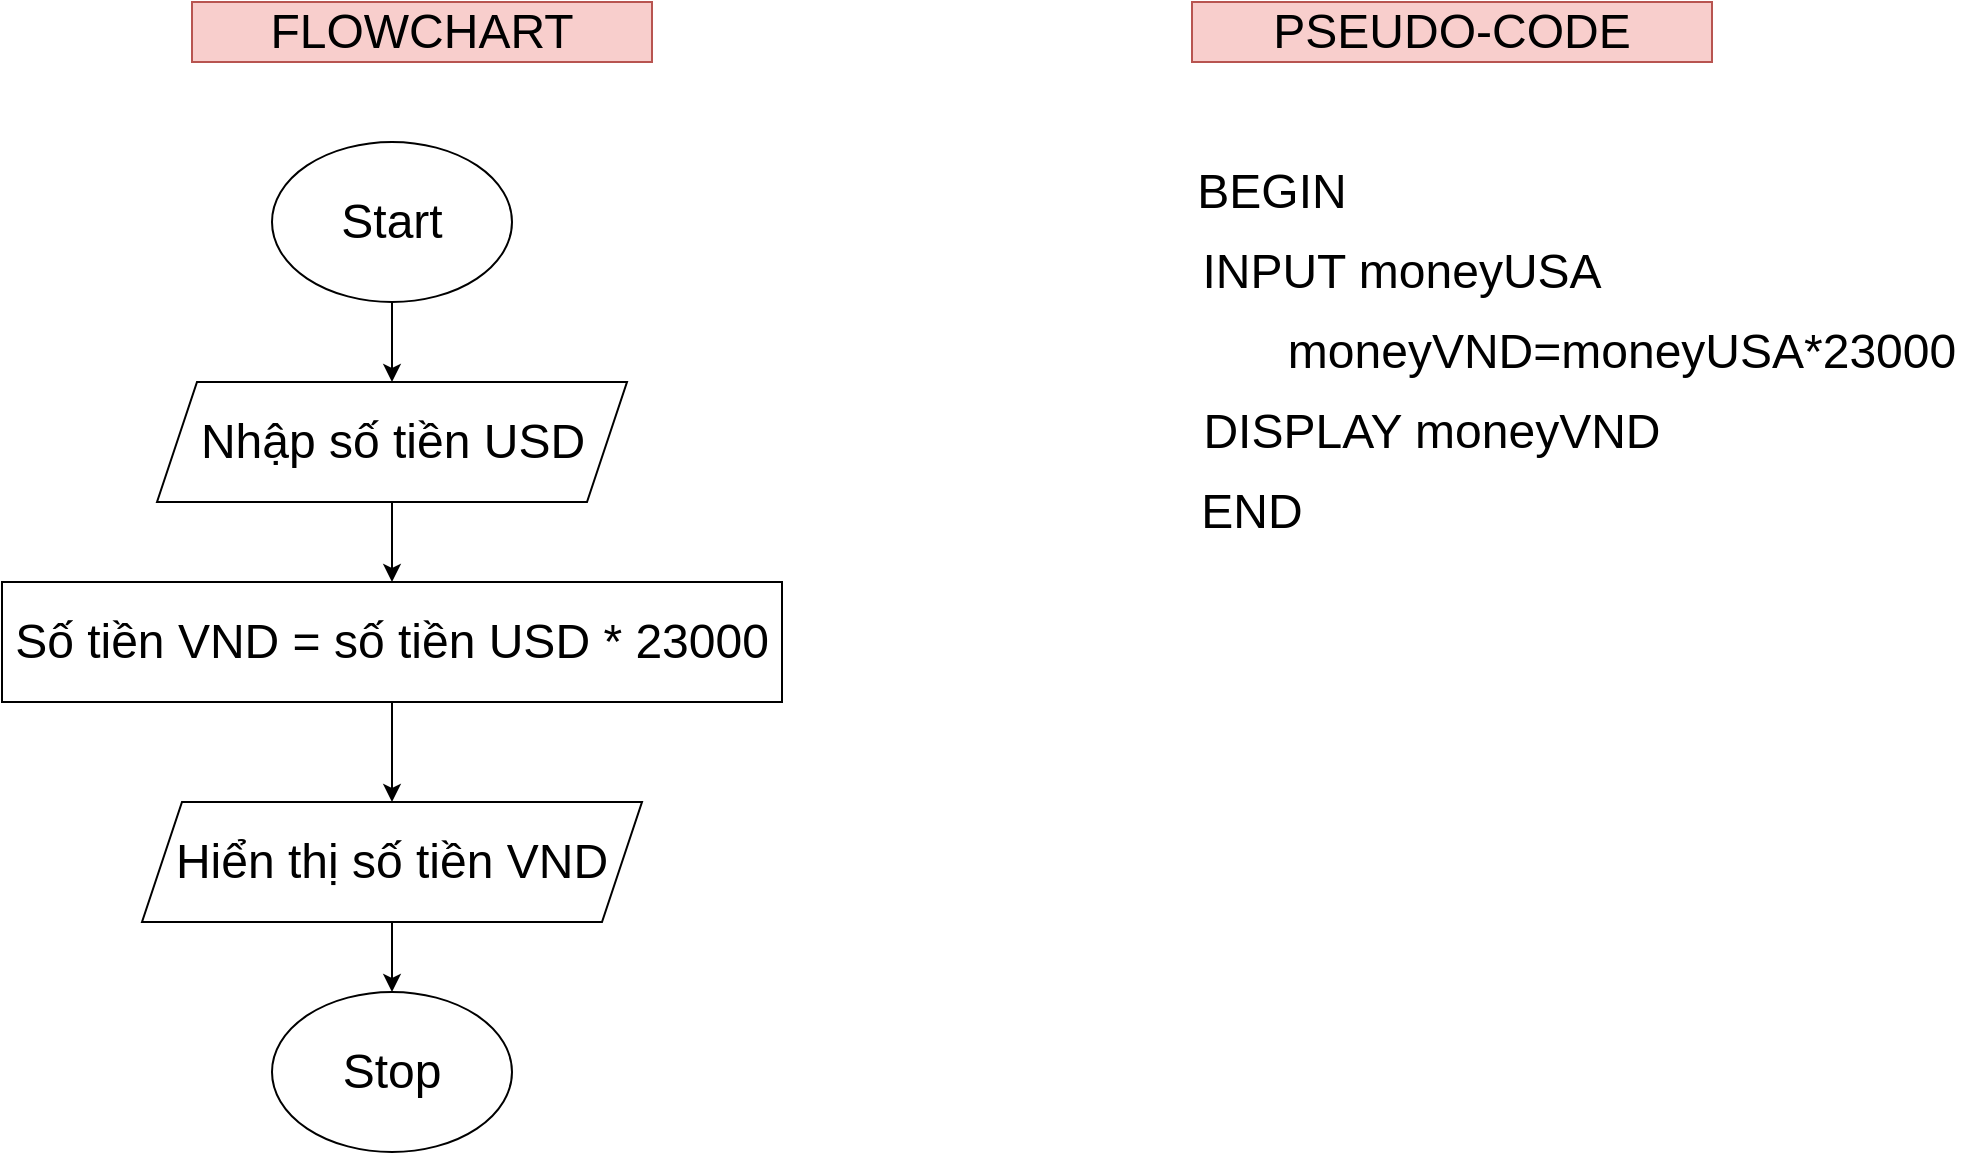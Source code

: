 <mxfile version="20.2.2" type="device"><diagram id="-1T9oglx6ZNgVgQ6gRqZ" name="Trang-1"><mxGraphModel dx="782" dy="460" grid="1" gridSize="10" guides="1" tooltips="1" connect="1" arrows="1" fold="1" page="1" pageScale="1" pageWidth="827" pageHeight="1169" math="0" shadow="0"><root><mxCell id="0"/><mxCell id="1" parent="0"/><mxCell id="HkTU6pQe9bTDyAF-CsgQ-1" value="&lt;font style=&quot;font-size: 24px;&quot;&gt;Start&lt;/font&gt;" style="ellipse;whiteSpace=wrap;html=1;" vertex="1" parent="1"><mxGeometry x="140" y="80" width="120" height="80" as="geometry"/></mxCell><mxCell id="HkTU6pQe9bTDyAF-CsgQ-2" value="Nhập số tiền USD" style="shape=parallelogram;perimeter=parallelogramPerimeter;whiteSpace=wrap;html=1;fixedSize=1;fontSize=24;" vertex="1" parent="1"><mxGeometry x="82.5" y="200" width="235" height="60" as="geometry"/></mxCell><mxCell id="HkTU6pQe9bTDyAF-CsgQ-3" value="Số tiền VND = số tiền USD * 23000" style="rounded=0;whiteSpace=wrap;html=1;fontSize=24;" vertex="1" parent="1"><mxGeometry x="5" y="300" width="390" height="60" as="geometry"/></mxCell><mxCell id="HkTU6pQe9bTDyAF-CsgQ-4" value="Hiển thị số tiền VND" style="shape=parallelogram;perimeter=parallelogramPerimeter;whiteSpace=wrap;html=1;fixedSize=1;fontSize=24;" vertex="1" parent="1"><mxGeometry x="75" y="410" width="250" height="60" as="geometry"/></mxCell><mxCell id="HkTU6pQe9bTDyAF-CsgQ-5" value="Stop" style="ellipse;whiteSpace=wrap;html=1;fontSize=24;" vertex="1" parent="1"><mxGeometry x="140" y="505" width="120" height="80" as="geometry"/></mxCell><mxCell id="HkTU6pQe9bTDyAF-CsgQ-6" value="" style="endArrow=classic;html=1;rounded=0;fontSize=24;exitX=0.5;exitY=1;exitDx=0;exitDy=0;entryX=0.5;entryY=0;entryDx=0;entryDy=0;" edge="1" parent="1" source="HkTU6pQe9bTDyAF-CsgQ-1" target="HkTU6pQe9bTDyAF-CsgQ-2"><mxGeometry width="50" height="50" relative="1" as="geometry"><mxPoint x="240" y="270" as="sourcePoint"/><mxPoint x="290" y="220" as="targetPoint"/></mxGeometry></mxCell><mxCell id="HkTU6pQe9bTDyAF-CsgQ-7" value="" style="endArrow=classic;html=1;rounded=0;fontSize=24;exitX=0.5;exitY=1;exitDx=0;exitDy=0;entryX=0.5;entryY=0;entryDx=0;entryDy=0;" edge="1" parent="1" source="HkTU6pQe9bTDyAF-CsgQ-2" target="HkTU6pQe9bTDyAF-CsgQ-3"><mxGeometry width="50" height="50" relative="1" as="geometry"><mxPoint x="240" y="270" as="sourcePoint"/><mxPoint x="290" y="220" as="targetPoint"/></mxGeometry></mxCell><mxCell id="HkTU6pQe9bTDyAF-CsgQ-8" value="" style="endArrow=classic;html=1;rounded=0;fontSize=24;exitX=0.5;exitY=1;exitDx=0;exitDy=0;entryX=0.5;entryY=0;entryDx=0;entryDy=0;" edge="1" parent="1" source="HkTU6pQe9bTDyAF-CsgQ-3" target="HkTU6pQe9bTDyAF-CsgQ-4"><mxGeometry width="50" height="50" relative="1" as="geometry"><mxPoint x="240" y="270" as="sourcePoint"/><mxPoint x="290" y="220" as="targetPoint"/></mxGeometry></mxCell><mxCell id="HkTU6pQe9bTDyAF-CsgQ-9" value="" style="endArrow=classic;html=1;rounded=0;fontSize=24;exitX=0.5;exitY=1;exitDx=0;exitDy=0;entryX=0.5;entryY=0;entryDx=0;entryDy=0;" edge="1" parent="1" source="HkTU6pQe9bTDyAF-CsgQ-4" target="HkTU6pQe9bTDyAF-CsgQ-5"><mxGeometry width="50" height="50" relative="1" as="geometry"><mxPoint x="240" y="470" as="sourcePoint"/><mxPoint x="290" y="420" as="targetPoint"/></mxGeometry></mxCell><mxCell id="HkTU6pQe9bTDyAF-CsgQ-10" value="BEGIN" style="text;html=1;strokeColor=none;fillColor=none;align=center;verticalAlign=middle;whiteSpace=wrap;rounded=0;fontSize=24;" vertex="1" parent="1"><mxGeometry x="610" y="90" width="60" height="30" as="geometry"/></mxCell><mxCell id="HkTU6pQe9bTDyAF-CsgQ-12" value="INPUT moneyUSA" style="text;html=1;strokeColor=none;fillColor=none;align=center;verticalAlign=middle;whiteSpace=wrap;rounded=0;fontSize=24;" vertex="1" parent="1"><mxGeometry x="570" y="130" width="270" height="30" as="geometry"/></mxCell><mxCell id="HkTU6pQe9bTDyAF-CsgQ-13" value="DISPLAY moneyVND" style="text;html=1;strokeColor=none;fillColor=none;align=center;verticalAlign=middle;whiteSpace=wrap;rounded=0;fontSize=24;" vertex="1" parent="1"><mxGeometry x="600" y="210" width="240" height="30" as="geometry"/></mxCell><mxCell id="HkTU6pQe9bTDyAF-CsgQ-14" value="moneyVND=moneyUSA*23000" style="text;html=1;strokeColor=none;fillColor=none;align=center;verticalAlign=middle;whiteSpace=wrap;rounded=0;fontSize=24;" vertex="1" parent="1"><mxGeometry x="640" y="170" width="350" height="30" as="geometry"/></mxCell><mxCell id="HkTU6pQe9bTDyAF-CsgQ-15" value="END" style="text;html=1;strokeColor=none;fillColor=none;align=center;verticalAlign=middle;whiteSpace=wrap;rounded=0;fontSize=24;" vertex="1" parent="1"><mxGeometry x="600" y="250" width="60" height="30" as="geometry"/></mxCell><mxCell id="HkTU6pQe9bTDyAF-CsgQ-17" value="FLOWCHART" style="text;html=1;strokeColor=#b85450;fillColor=#f8cecc;align=center;verticalAlign=middle;whiteSpace=wrap;rounded=0;fontSize=24;" vertex="1" parent="1"><mxGeometry x="100" y="10" width="230" height="30" as="geometry"/></mxCell><mxCell id="HkTU6pQe9bTDyAF-CsgQ-18" value="PSEUDO-CODE" style="text;html=1;strokeColor=#b85450;fillColor=#f8cecc;align=center;verticalAlign=middle;whiteSpace=wrap;rounded=0;fontSize=24;" vertex="1" parent="1"><mxGeometry x="600" y="10" width="260" height="30" as="geometry"/></mxCell></root></mxGraphModel></diagram></mxfile>